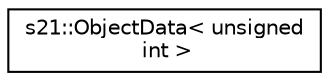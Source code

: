 digraph "Graphical Class Hierarchy"
{
 // LATEX_PDF_SIZE
  edge [fontname="Helvetica",fontsize="10",labelfontname="Helvetica",labelfontsize="10"];
  node [fontname="Helvetica",fontsize="10",shape=record];
  rankdir="LR";
  Node0 [label="s21::ObjectData\< unsigned\l int \>",height=0.2,width=0.4,color="black", fillcolor="white", style="filled",URL="$classs21_1_1ObjectData.html",tooltip=" "];
}
